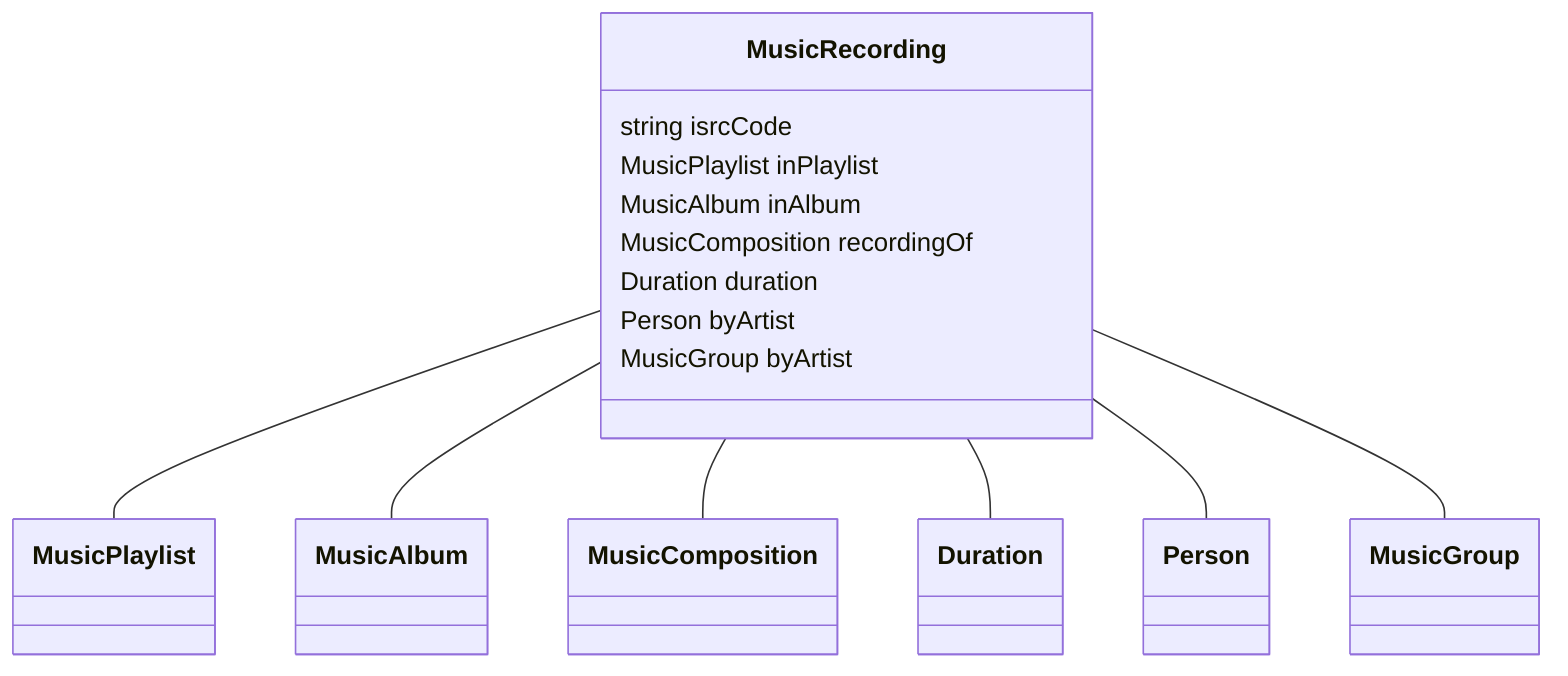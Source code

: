 classDiagram
  MusicRecording -- MusicPlaylist
  MusicRecording -- MusicAlbum
  MusicRecording -- MusicComposition
  MusicRecording -- Duration
  MusicRecording -- Person
  MusicRecording -- MusicGroup


class MusicRecording {

  string isrcCode
  MusicPlaylist inPlaylist
  MusicAlbum inAlbum
  MusicComposition recordingOf
  Duration duration
  Person byArtist
  MusicGroup byArtist

 }